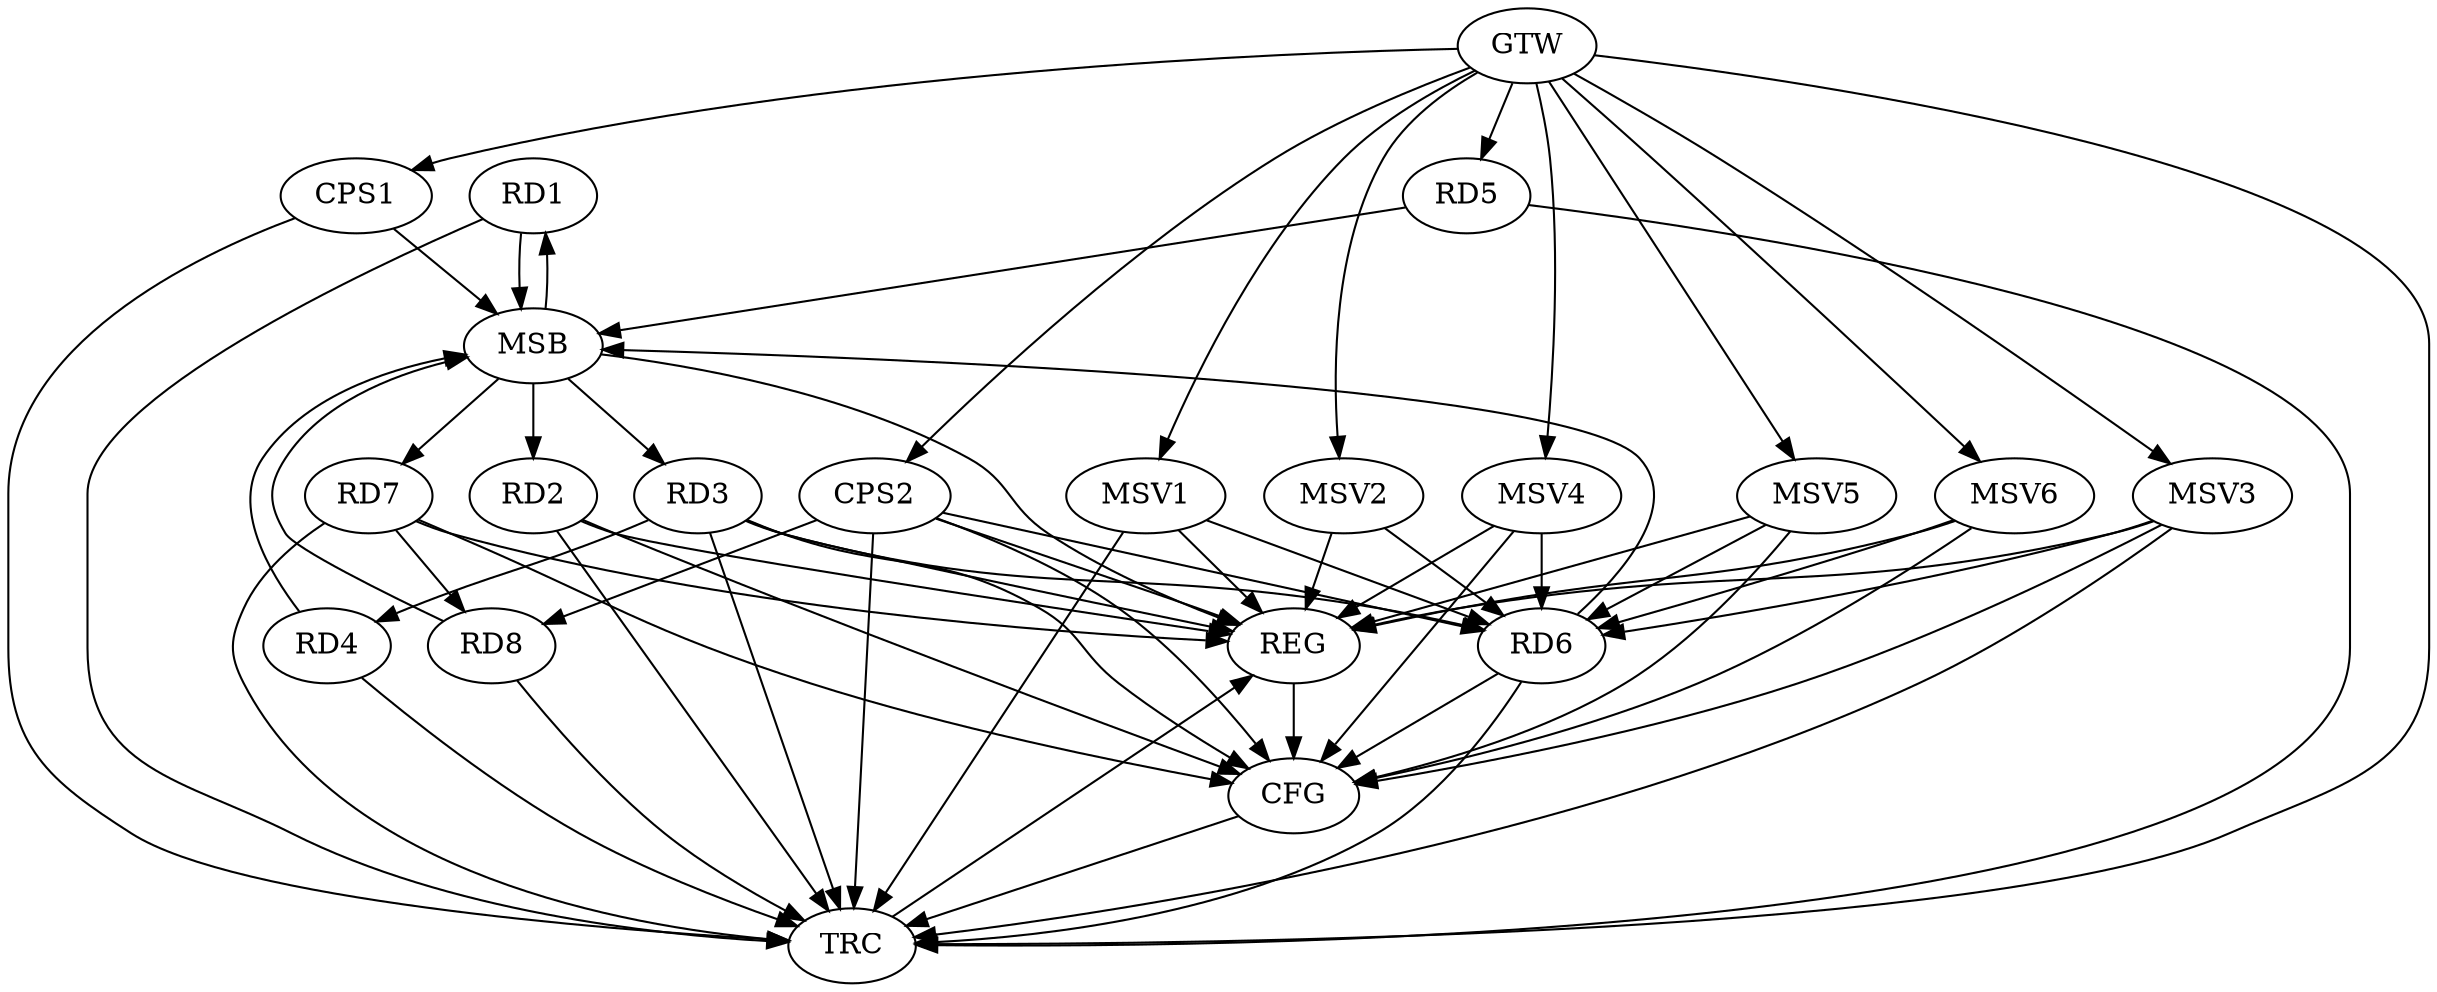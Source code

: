 strict digraph G {
  RD1 [ label="RD1" ];
  RD2 [ label="RD2" ];
  RD3 [ label="RD3" ];
  RD4 [ label="RD4" ];
  RD5 [ label="RD5" ];
  RD6 [ label="RD6" ];
  RD7 [ label="RD7" ];
  RD8 [ label="RD8" ];
  CPS1 [ label="CPS1" ];
  CPS2 [ label="CPS2" ];
  GTW [ label="GTW" ];
  REG [ label="REG" ];
  MSB [ label="MSB" ];
  CFG [ label="CFG" ];
  TRC [ label="TRC" ];
  MSV1 [ label="MSV1" ];
  MSV2 [ label="MSV2" ];
  MSV3 [ label="MSV3" ];
  MSV4 [ label="MSV4" ];
  MSV5 [ label="MSV5" ];
  MSV6 [ label="MSV6" ];
  RD3 -> RD4;
  RD3 -> RD6;
  RD7 -> RD8;
  CPS2 -> RD6;
  CPS2 -> RD8;
  GTW -> RD5;
  GTW -> CPS1;
  GTW -> CPS2;
  RD2 -> REG;
  RD3 -> REG;
  RD7 -> REG;
  CPS2 -> REG;
  RD1 -> MSB;
  MSB -> REG;
  RD4 -> MSB;
  MSB -> RD2;
  MSB -> RD3;
  MSB -> RD7;
  RD5 -> MSB;
  RD6 -> MSB;
  RD8 -> MSB;
  CPS1 -> MSB;
  MSB -> RD1;
  CPS2 -> CFG;
  RD2 -> CFG;
  RD7 -> CFG;
  RD6 -> CFG;
  RD3 -> CFG;
  REG -> CFG;
  RD1 -> TRC;
  RD2 -> TRC;
  RD3 -> TRC;
  RD4 -> TRC;
  RD5 -> TRC;
  RD6 -> TRC;
  RD7 -> TRC;
  RD8 -> TRC;
  CPS1 -> TRC;
  CPS2 -> TRC;
  GTW -> TRC;
  CFG -> TRC;
  TRC -> REG;
  MSV1 -> RD6;
  GTW -> MSV1;
  MSV1 -> REG;
  MSV1 -> TRC;
  MSV2 -> RD6;
  GTW -> MSV2;
  MSV2 -> REG;
  MSV3 -> RD6;
  GTW -> MSV3;
  MSV3 -> REG;
  MSV3 -> TRC;
  MSV3 -> CFG;
  MSV4 -> RD6;
  GTW -> MSV4;
  MSV4 -> REG;
  MSV4 -> CFG;
  MSV5 -> RD6;
  GTW -> MSV5;
  MSV5 -> REG;
  MSV5 -> CFG;
  MSV6 -> RD6;
  GTW -> MSV6;
  MSV6 -> REG;
  MSV6 -> CFG;
}
